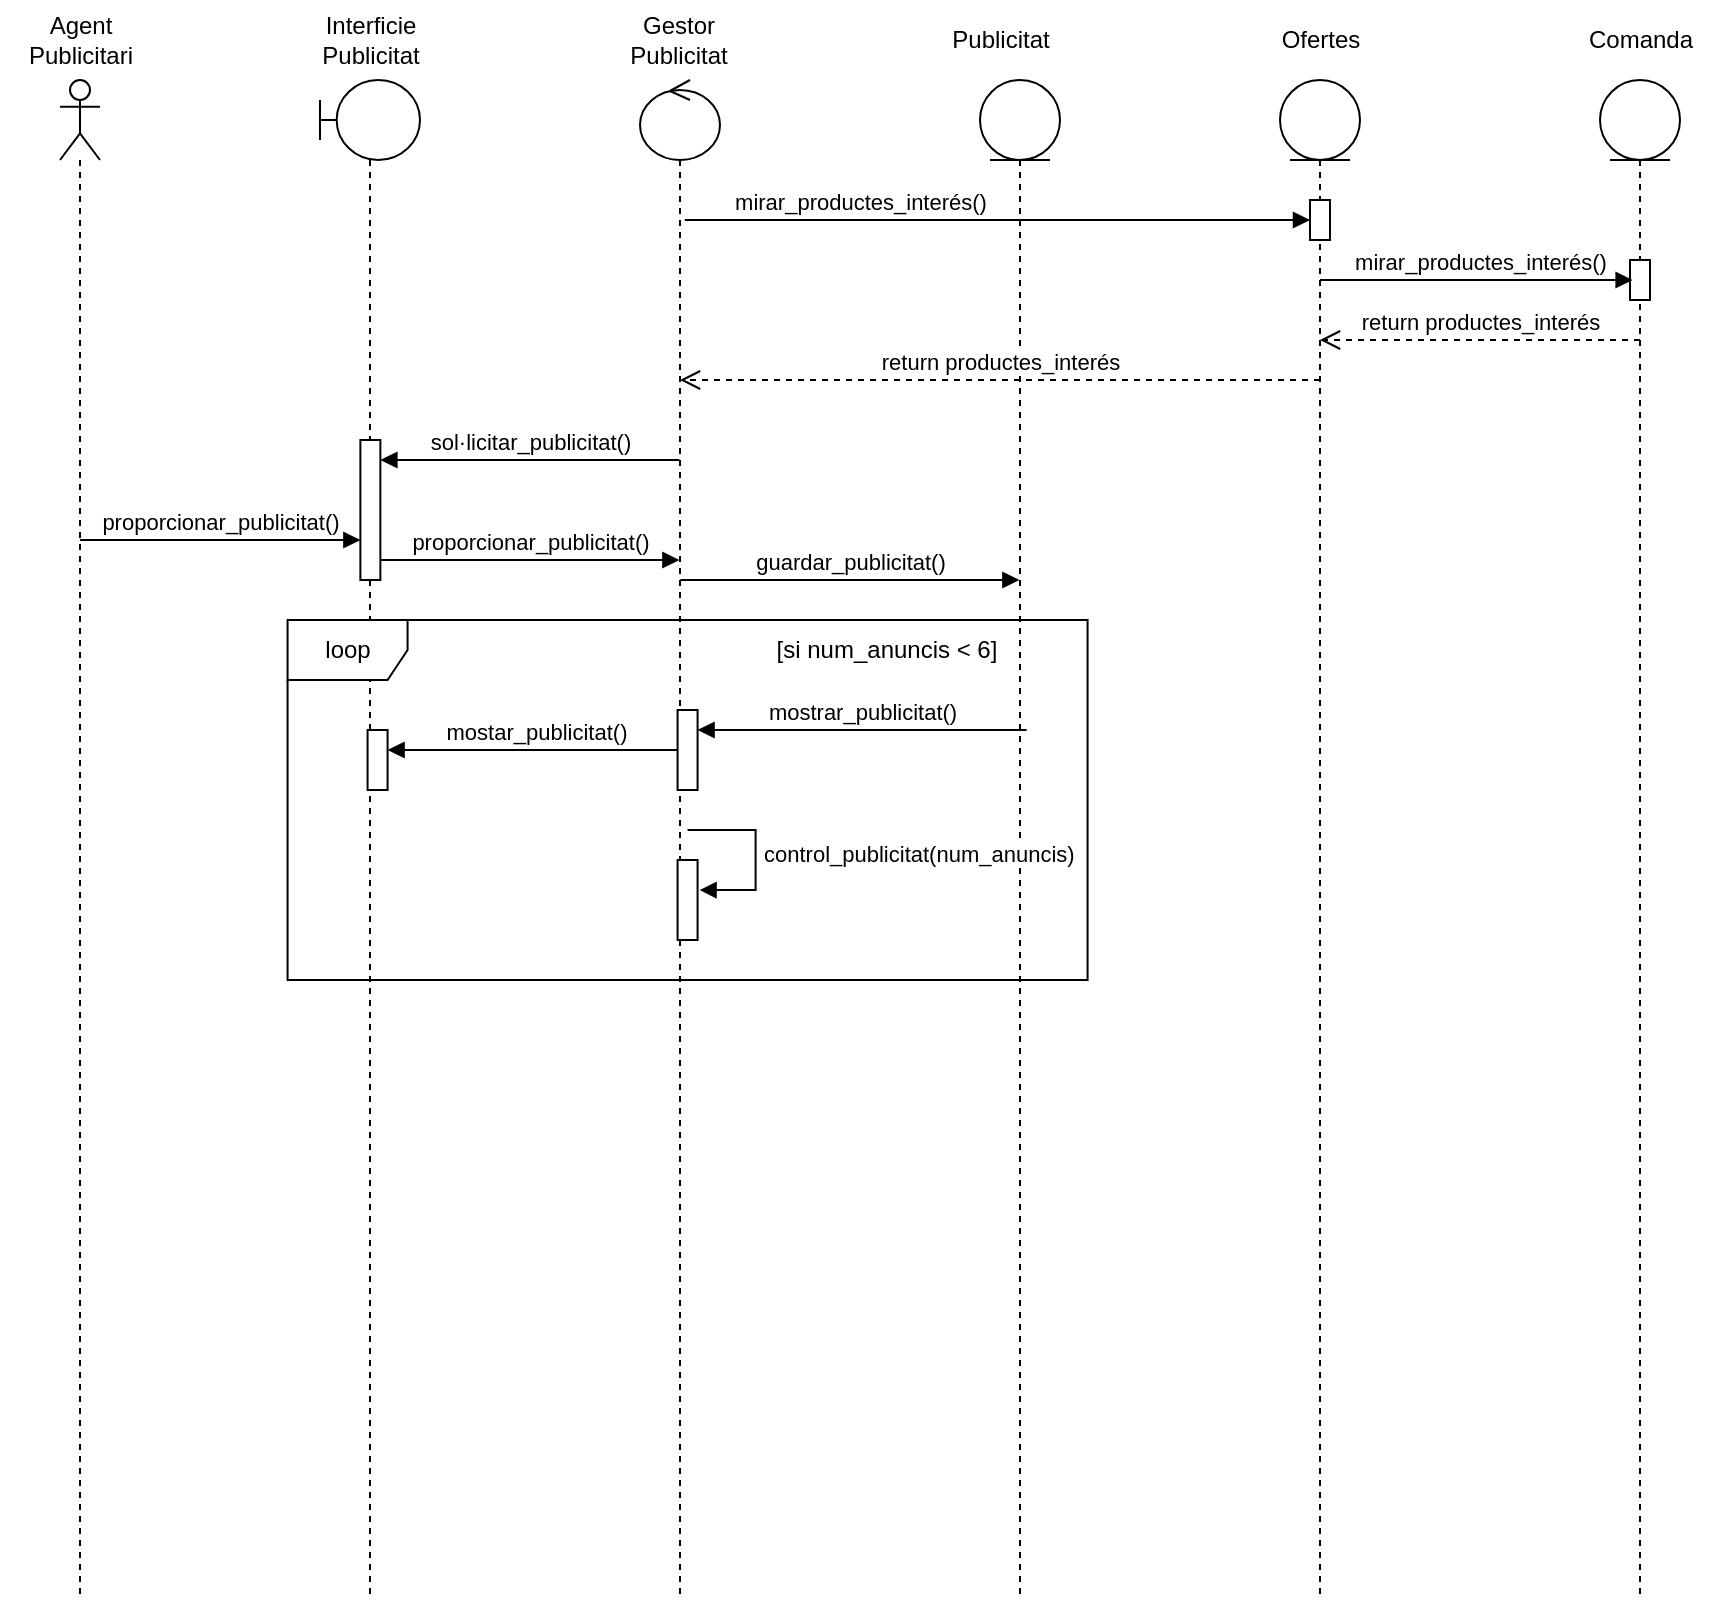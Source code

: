<mxfile version="24.5.2" type="device">
  <diagram id="1GhxSsQybwaNmBur2uY9" name="Página-1">
    <mxGraphModel dx="1301" dy="579" grid="1" gridSize="10" guides="1" tooltips="1" connect="1" arrows="1" fold="1" page="1" pageScale="1" pageWidth="827" pageHeight="1169" math="0" shadow="0">
      <root>
        <mxCell id="0" />
        <mxCell id="1" parent="0" />
        <mxCell id="_Lro7aH2nba0bzmegrik-3" value="" style="shape=umlLifeline;perimeter=lifelinePerimeter;whiteSpace=wrap;html=1;container=1;dropTarget=0;collapsible=0;recursiveResize=0;outlineConnect=0;portConstraint=eastwest;newEdgeStyle={&quot;curved&quot;:0,&quot;rounded&quot;:0};participant=umlActor;" parent="1" vertex="1">
          <mxGeometry x="70" y="80" width="20" height="760" as="geometry" />
        </mxCell>
        <mxCell id="_Lro7aH2nba0bzmegrik-6" value="" style="shape=umlLifeline;perimeter=lifelinePerimeter;whiteSpace=wrap;html=1;container=1;dropTarget=0;collapsible=0;recursiveResize=0;outlineConnect=0;portConstraint=eastwest;newEdgeStyle={&quot;curved&quot;:0,&quot;rounded&quot;:0};participant=umlBoundary;" parent="1" vertex="1">
          <mxGeometry x="200" y="80" width="50" height="760" as="geometry" />
        </mxCell>
        <mxCell id="_Lro7aH2nba0bzmegrik-17" value="" style="html=1;points=[[0,0,0,0,5],[0,1,0,0,-5],[1,0,0,0,5],[1,1,0,0,-5]];perimeter=orthogonalPerimeter;outlineConnect=0;targetShapes=umlLifeline;portConstraint=eastwest;newEdgeStyle={&quot;curved&quot;:0,&quot;rounded&quot;:0};" parent="_Lro7aH2nba0bzmegrik-6" vertex="1">
          <mxGeometry x="20.19" y="180" width="10" height="70" as="geometry" />
        </mxCell>
        <mxCell id="_Lro7aH2nba0bzmegrik-8" value="" style="shape=umlLifeline;perimeter=lifelinePerimeter;whiteSpace=wrap;html=1;container=1;dropTarget=0;collapsible=0;recursiveResize=0;outlineConnect=0;portConstraint=eastwest;newEdgeStyle={&quot;curved&quot;:0,&quot;rounded&quot;:0};participant=umlControl;" parent="1" vertex="1">
          <mxGeometry x="360" y="80" width="40" height="760" as="geometry" />
        </mxCell>
        <mxCell id="_Lro7aH2nba0bzmegrik-38" value="" style="html=1;points=[[0,0,0,0,5],[0,1,0,0,-5],[1,0,0,0,5],[1,1,0,0,-5]];perimeter=orthogonalPerimeter;outlineConnect=0;targetShapes=umlLifeline;portConstraint=eastwest;newEdgeStyle={&quot;curved&quot;:0,&quot;rounded&quot;:0};" parent="_Lro7aH2nba0bzmegrik-8" vertex="1">
          <mxGeometry x="18.79" y="390" width="10" height="40" as="geometry" />
        </mxCell>
        <mxCell id="_Lro7aH2nba0bzmegrik-9" value="" style="shape=umlLifeline;perimeter=lifelinePerimeter;whiteSpace=wrap;html=1;container=1;dropTarget=0;collapsible=0;recursiveResize=0;outlineConnect=0;portConstraint=eastwest;newEdgeStyle={&quot;curved&quot;:0,&quot;rounded&quot;:0};participant=umlEntity;" parent="1" vertex="1">
          <mxGeometry x="530" y="80" width="40" height="760" as="geometry" />
        </mxCell>
        <mxCell id="_Lro7aH2nba0bzmegrik-10" value="Agent&lt;div&gt;Publicitari&lt;/div&gt;" style="text;html=1;align=center;verticalAlign=middle;resizable=0;points=[];autosize=1;strokeColor=none;fillColor=none;" parent="1" vertex="1">
          <mxGeometry x="40" y="40" width="80" height="40" as="geometry" />
        </mxCell>
        <mxCell id="_Lro7aH2nba0bzmegrik-11" value="Interficie&lt;div&gt;Publicitat&lt;/div&gt;" style="text;html=1;align=center;verticalAlign=middle;resizable=0;points=[];autosize=1;strokeColor=none;fillColor=none;" parent="1" vertex="1">
          <mxGeometry x="190" y="40" width="70" height="40" as="geometry" />
        </mxCell>
        <mxCell id="_Lro7aH2nba0bzmegrik-12" value="Gestor&lt;div&gt;Publicitat&lt;/div&gt;" style="text;html=1;align=center;verticalAlign=middle;resizable=0;points=[];autosize=1;strokeColor=none;fillColor=none;" parent="1" vertex="1">
          <mxGeometry x="344" y="40" width="70" height="40" as="geometry" />
        </mxCell>
        <mxCell id="_Lro7aH2nba0bzmegrik-13" value="Publicitat" style="text;html=1;align=center;verticalAlign=middle;resizable=0;points=[];autosize=1;strokeColor=none;fillColor=none;" parent="1" vertex="1">
          <mxGeometry x="505" y="45" width="70" height="30" as="geometry" />
        </mxCell>
        <mxCell id="_Lro7aH2nba0bzmegrik-16" value="sol·licitar_publicitat()" style="html=1;verticalAlign=bottom;endArrow=block;curved=0;rounded=0;" parent="1" edge="1">
          <mxGeometry width="80" relative="1" as="geometry">
            <mxPoint x="379.69" y="270" as="sourcePoint" />
            <mxPoint x="230.19" y="270" as="targetPoint" />
          </mxGeometry>
        </mxCell>
        <mxCell id="_Lro7aH2nba0bzmegrik-18" value="" style="shape=umlLifeline;perimeter=lifelinePerimeter;whiteSpace=wrap;html=1;container=1;dropTarget=0;collapsible=0;recursiveResize=0;outlineConnect=0;portConstraint=eastwest;newEdgeStyle={&quot;curved&quot;:0,&quot;rounded&quot;:0};participant=umlEntity;" parent="1" vertex="1">
          <mxGeometry x="680" y="80" width="40" height="760" as="geometry" />
        </mxCell>
        <mxCell id="_Lro7aH2nba0bzmegrik-21" value="" style="html=1;points=[[0,0,0,0,5],[0,1,0,0,-5],[1,0,0,0,5],[1,1,0,0,-5]];perimeter=orthogonalPerimeter;outlineConnect=0;targetShapes=umlLifeline;portConstraint=eastwest;newEdgeStyle={&quot;curved&quot;:0,&quot;rounded&quot;:0};" parent="_Lro7aH2nba0bzmegrik-18" vertex="1">
          <mxGeometry x="15" y="60" width="10" height="20" as="geometry" />
        </mxCell>
        <mxCell id="_Lro7aH2nba0bzmegrik-19" value="Ofertes" style="text;html=1;align=center;verticalAlign=middle;resizable=0;points=[];autosize=1;strokeColor=none;fillColor=none;" parent="1" vertex="1">
          <mxGeometry x="670" y="45" width="60" height="30" as="geometry" />
        </mxCell>
        <mxCell id="_Lro7aH2nba0bzmegrik-20" value="mirar_productes_interés()" style="html=1;verticalAlign=bottom;endArrow=block;curved=0;rounded=0;" parent="1" target="_Lro7aH2nba0bzmegrik-21" edge="1">
          <mxGeometry x="-0.44" width="80" relative="1" as="geometry">
            <mxPoint x="382.4" y="150" as="sourcePoint" />
            <mxPoint x="690" y="150" as="targetPoint" />
            <mxPoint as="offset" />
          </mxGeometry>
        </mxCell>
        <mxCell id="_Lro7aH2nba0bzmegrik-22" value="proporcionar_publicitat()" style="html=1;verticalAlign=bottom;endArrow=block;curved=0;rounded=0;" parent="1" edge="1">
          <mxGeometry width="80" relative="1" as="geometry">
            <mxPoint x="230.19" y="320" as="sourcePoint" />
            <mxPoint x="379.69" y="320" as="targetPoint" />
          </mxGeometry>
        </mxCell>
        <mxCell id="_Lro7aH2nba0bzmegrik-23" value="proporcionar_publicitat()" style="html=1;verticalAlign=bottom;endArrow=block;curved=0;rounded=0;" parent="1" edge="1">
          <mxGeometry width="80" relative="1" as="geometry">
            <mxPoint x="80.0" y="310" as="sourcePoint" />
            <mxPoint x="220.19" y="310" as="targetPoint" />
          </mxGeometry>
        </mxCell>
        <mxCell id="_Lro7aH2nba0bzmegrik-26" value="guardar_publicitat()" style="html=1;verticalAlign=bottom;endArrow=block;curved=0;rounded=0;" parent="1" edge="1">
          <mxGeometry width="80" relative="1" as="geometry">
            <mxPoint x="380.19" y="330" as="sourcePoint" />
            <mxPoint x="549.69" y="330" as="targetPoint" />
          </mxGeometry>
        </mxCell>
        <mxCell id="kLn00ye8uHgIhEmkb736-1" value="" style="shape=umlLifeline;perimeter=lifelinePerimeter;whiteSpace=wrap;html=1;container=1;dropTarget=0;collapsible=0;recursiveResize=0;outlineConnect=0;portConstraint=eastwest;newEdgeStyle={&quot;curved&quot;:0,&quot;rounded&quot;:0};participant=umlEntity;" vertex="1" parent="1">
          <mxGeometry x="840" y="80" width="40" height="760" as="geometry" />
        </mxCell>
        <mxCell id="kLn00ye8uHgIhEmkb736-2" value="" style="html=1;points=[[0,0,0,0,5],[0,1,0,0,-5],[1,0,0,0,5],[1,1,0,0,-5]];perimeter=orthogonalPerimeter;outlineConnect=0;targetShapes=umlLifeline;portConstraint=eastwest;newEdgeStyle={&quot;curved&quot;:0,&quot;rounded&quot;:0};" vertex="1" parent="kLn00ye8uHgIhEmkb736-1">
          <mxGeometry x="15" y="90" width="10" height="20" as="geometry" />
        </mxCell>
        <mxCell id="kLn00ye8uHgIhEmkb736-3" value="mirar_productes_interés()" style="html=1;verticalAlign=bottom;endArrow=block;curved=0;rounded=0;" edge="1" parent="1">
          <mxGeometry x="0.024" width="80" relative="1" as="geometry">
            <mxPoint x="700" y="180" as="sourcePoint" />
            <mxPoint x="856.3" y="180" as="targetPoint" />
            <mxPoint as="offset" />
          </mxGeometry>
        </mxCell>
        <mxCell id="kLn00ye8uHgIhEmkb736-4" value="return productes_interés" style="html=1;verticalAlign=bottom;endArrow=open;dashed=1;endSize=8;curved=0;rounded=0;" edge="1" parent="1" target="_Lro7aH2nba0bzmegrik-18">
          <mxGeometry relative="1" as="geometry">
            <mxPoint x="860" y="210" as="sourcePoint" />
            <mxPoint x="780" y="210" as="targetPoint" />
          </mxGeometry>
        </mxCell>
        <mxCell id="kLn00ye8uHgIhEmkb736-6" value="return productes_interés" style="html=1;verticalAlign=bottom;endArrow=open;dashed=1;endSize=8;curved=0;rounded=0;" edge="1" parent="1" target="_Lro7aH2nba0bzmegrik-8">
          <mxGeometry relative="1" as="geometry">
            <mxPoint x="700" y="230" as="sourcePoint" />
            <mxPoint x="540" y="230" as="targetPoint" />
          </mxGeometry>
        </mxCell>
        <mxCell id="kLn00ye8uHgIhEmkb736-7" value="Comanda" style="text;html=1;align=center;verticalAlign=middle;resizable=0;points=[];autosize=1;strokeColor=none;fillColor=none;" vertex="1" parent="1">
          <mxGeometry x="820" y="45" width="80" height="30" as="geometry" />
        </mxCell>
        <mxCell id="kLn00ye8uHgIhEmkb736-8" value="loop" style="shape=umlFrame;whiteSpace=wrap;html=1;pointerEvents=0;" vertex="1" parent="1">
          <mxGeometry x="183.79" y="350" width="400" height="180" as="geometry" />
        </mxCell>
        <mxCell id="_Lro7aH2nba0bzmegrik-25" value="" style="html=1;points=[[0,0,0,0,5],[0,1,0,0,-5],[1,0,0,0,5],[1,1,0,0,-5]];perimeter=orthogonalPerimeter;outlineConnect=0;targetShapes=umlLifeline;portConstraint=eastwest;newEdgeStyle={&quot;curved&quot;:0,&quot;rounded&quot;:0};" parent="1" vertex="1">
          <mxGeometry x="223.79" y="405" width="10" height="30" as="geometry" />
        </mxCell>
        <mxCell id="_Lro7aH2nba0bzmegrik-24" value="mostar_publicitat()" style="html=1;verticalAlign=bottom;endArrow=block;curved=0;rounded=0;" parent="1" edge="1">
          <mxGeometry width="80" relative="1" as="geometry">
            <mxPoint x="383.29" y="415" as="sourcePoint" />
            <mxPoint x="233.79" y="415" as="targetPoint" />
          </mxGeometry>
        </mxCell>
        <mxCell id="_Lro7aH2nba0bzmegrik-28" value="" style="html=1;points=[[0,0,0,0,5],[0,1,0,0,-5],[1,0,0,0,5],[1,1,0,0,-5]];perimeter=orthogonalPerimeter;outlineConnect=0;targetShapes=umlLifeline;portConstraint=eastwest;newEdgeStyle={&quot;curved&quot;:0,&quot;rounded&quot;:0};" parent="1" vertex="1">
          <mxGeometry x="378.79" y="395" width="10" height="40" as="geometry" />
        </mxCell>
        <mxCell id="_Lro7aH2nba0bzmegrik-27" value="mostrar_publicitat()" style="html=1;verticalAlign=bottom;endArrow=block;curved=0;rounded=0;" parent="1" edge="1">
          <mxGeometry width="80" relative="1" as="geometry">
            <mxPoint x="553.29" y="405" as="sourcePoint" />
            <mxPoint x="388.79" y="405" as="targetPoint" />
          </mxGeometry>
        </mxCell>
        <mxCell id="kLn00ye8uHgIhEmkb736-9" value="[si num_anuncis &amp;lt; 6]" style="text;html=1;align=center;verticalAlign=middle;resizable=0;points=[];autosize=1;strokeColor=none;fillColor=none;" vertex="1" parent="1">
          <mxGeometry x="417.79" y="350" width="130" height="30" as="geometry" />
        </mxCell>
        <mxCell id="_Lro7aH2nba0bzmegrik-39" value="&lt;span style=&quot;text-align: center;&quot;&gt;control_publicitat(num_anuncis)&lt;/span&gt;" style="html=1;align=left;spacingLeft=2;endArrow=block;rounded=0;edgeStyle=orthogonalEdgeStyle;curved=0;rounded=0;" parent="1" edge="1">
          <mxGeometry relative="1" as="geometry">
            <mxPoint x="383.79" y="455" as="sourcePoint" />
            <Array as="points">
              <mxPoint x="417.79" y="484.98" />
            </Array>
            <mxPoint x="389.79" y="485.014" as="targetPoint" />
          </mxGeometry>
        </mxCell>
      </root>
    </mxGraphModel>
  </diagram>
</mxfile>
